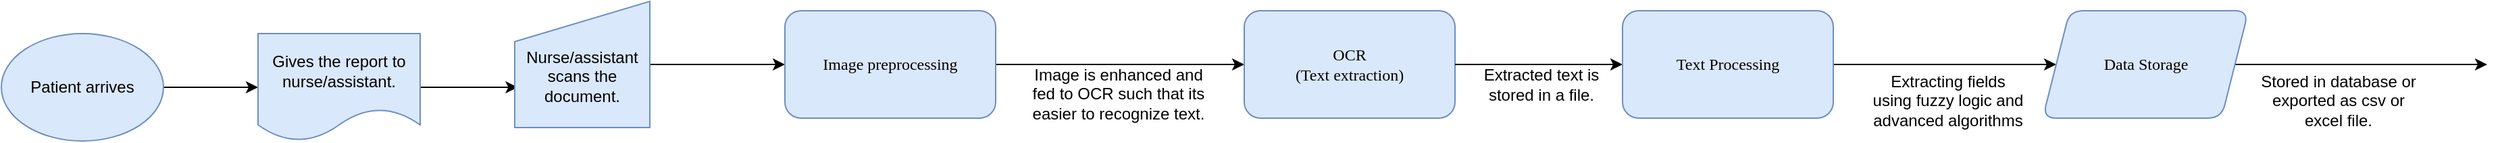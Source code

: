 <mxfile version="14.5.8" type="github">
  <diagram id="EFh0KBRHZETYjnB3pXdq" name="Page-1">
    <mxGraphModel dx="868" dy="489" grid="1" gridSize="10" guides="1" tooltips="1" connect="1" arrows="1" fold="1" page="1" pageScale="1" pageWidth="1169" pageHeight="827" math="0" shadow="0">
      <root>
        <mxCell id="0" />
        <mxCell id="1" parent="0" />
        <mxCell id="dkCvGYGIyC4ErIjuaoyi-1" value="" style="edgeStyle=orthogonalEdgeStyle;rounded=0;orthogonalLoop=1;jettySize=auto;html=1;entryX=0;entryY=0.5;entryDx=0;entryDy=0;" parent="1" source="dkCvGYGIyC4ErIjuaoyi-2" target="dkCvGYGIyC4ErIjuaoyi-4" edge="1">
          <mxGeometry relative="1" as="geometry">
            <mxPoint x="280" y="414" as="targetPoint" />
          </mxGeometry>
        </mxCell>
        <mxCell id="dkCvGYGIyC4ErIjuaoyi-2" value="Patient arrives" style="ellipse;whiteSpace=wrap;html=1;fillColor=#dae8fc;strokeColor=#6c8ebf;" parent="1" vertex="1">
          <mxGeometry x="90" y="374" width="120" height="80" as="geometry" />
        </mxCell>
        <mxCell id="dkCvGYGIyC4ErIjuaoyi-10" value="" style="edgeStyle=orthogonalEdgeStyle;rounded=0;orthogonalLoop=1;jettySize=auto;html=1;entryX=0.022;entryY=0.681;entryDx=0;entryDy=0;entryPerimeter=0;" parent="1" source="dkCvGYGIyC4ErIjuaoyi-4" target="dkCvGYGIyC4ErIjuaoyi-8" edge="1">
          <mxGeometry relative="1" as="geometry" />
        </mxCell>
        <mxCell id="dkCvGYGIyC4ErIjuaoyi-4" value="Gives the report to nurse/assistant." style="shape=document;whiteSpace=wrap;html=1;boundedLbl=1;fillColor=#dae8fc;strokeColor=#6c8ebf;" parent="1" vertex="1">
          <mxGeometry x="280" y="374" width="120" height="80" as="geometry" />
        </mxCell>
        <mxCell id="5trCwtWoMG07tatODE-i-2" value="" style="edgeStyle=orthogonalEdgeStyle;rounded=0;orthogonalLoop=1;jettySize=auto;html=1;" edge="1" parent="1" source="dkCvGYGIyC4ErIjuaoyi-8" target="5trCwtWoMG07tatODE-i-1">
          <mxGeometry relative="1" as="geometry" />
        </mxCell>
        <mxCell id="dkCvGYGIyC4ErIjuaoyi-8" value="&lt;div&gt;Nurse/assistant&lt;/div&gt;&lt;div&gt;scans the document.&lt;/div&gt;" style="shape=manualInput;whiteSpace=wrap;html=1;spacingTop=17;fillColor=#dae8fc;strokeColor=#6c8ebf;" parent="1" vertex="1">
          <mxGeometry x="470" y="350" width="100" height="94" as="geometry" />
        </mxCell>
        <mxCell id="5trCwtWoMG07tatODE-i-6" value="" style="edgeStyle=orthogonalEdgeStyle;rounded=0;orthogonalLoop=1;jettySize=auto;html=1;entryX=0;entryY=0.5;entryDx=0;entryDy=0;" edge="1" parent="1" source="5trCwtWoMG07tatODE-i-1" target="5trCwtWoMG07tatODE-i-8">
          <mxGeometry relative="1" as="geometry">
            <mxPoint x="910" y="397" as="targetPoint" />
          </mxGeometry>
        </mxCell>
        <mxCell id="5trCwtWoMG07tatODE-i-1" value="&lt;div&gt;Image preprocessing&lt;/div&gt;" style="rounded=1;whiteSpace=wrap;html=1;align=center;fillColor=#dae8fc;strokeColor=#6c8ebf;fontFamily=Times New Roman;" vertex="1" parent="1">
          <mxGeometry x="670" y="357" width="156" height="80" as="geometry" />
        </mxCell>
        <mxCell id="5trCwtWoMG07tatODE-i-8" value="&lt;div&gt;&lt;div&gt;OCR&lt;/div&gt;&lt;div&gt;(Text extraction)&lt;br&gt;&lt;/div&gt;&lt;/div&gt;" style="rounded=1;whiteSpace=wrap;html=1;align=center;fillColor=#dae8fc;strokeColor=#6c8ebf;fontFamily=Times New Roman;" vertex="1" parent="1">
          <mxGeometry x="1010" y="357" width="156" height="80" as="geometry" />
        </mxCell>
        <mxCell id="5trCwtWoMG07tatODE-i-9" value="" style="edgeStyle=orthogonalEdgeStyle;rounded=0;orthogonalLoop=1;jettySize=auto;html=1;exitX=1;exitY=0.5;exitDx=0;exitDy=0;" edge="1" parent="1" target="5trCwtWoMG07tatODE-i-11" source="5trCwtWoMG07tatODE-i-8">
          <mxGeometry relative="1" as="geometry">
            <mxPoint x="1140" y="397" as="sourcePoint" />
          </mxGeometry>
        </mxCell>
        <mxCell id="5trCwtWoMG07tatODE-i-10" value="" style="edgeStyle=orthogonalEdgeStyle;rounded=0;orthogonalLoop=1;jettySize=auto;html=1;" edge="1" parent="1" source="5trCwtWoMG07tatODE-i-11" target="5trCwtWoMG07tatODE-i-21">
          <mxGeometry relative="1" as="geometry">
            <mxPoint x="1598" y="397" as="targetPoint" />
          </mxGeometry>
        </mxCell>
        <mxCell id="5trCwtWoMG07tatODE-i-11" value="Text Processing" style="rounded=1;whiteSpace=wrap;html=1;align=center;fillColor=#dae8fc;strokeColor=#6c8ebf;fontFamily=Times New Roman;" vertex="1" parent="1">
          <mxGeometry x="1290" y="357" width="156" height="80" as="geometry" />
        </mxCell>
        <mxCell id="5trCwtWoMG07tatODE-i-12" value="&lt;div&gt;Extracted text is &lt;br&gt;&lt;/div&gt;&lt;div&gt;stored in a file.&lt;/div&gt;" style="text;html=1;strokeColor=none;fillColor=none;align=center;verticalAlign=middle;whiteSpace=wrap;rounded=0;" vertex="1" parent="1">
          <mxGeometry x="1180" y="387" width="100" height="50" as="geometry" />
        </mxCell>
        <mxCell id="5trCwtWoMG07tatODE-i-14" value="&lt;div&gt;Extracting fields &lt;br&gt;&lt;/div&gt;&lt;div&gt;using fuzzy logic and &lt;br&gt;&lt;/div&gt;advanced algorithms" style="text;html=1;strokeColor=none;fillColor=none;align=center;verticalAlign=middle;whiteSpace=wrap;rounded=0;" vertex="1" parent="1">
          <mxGeometry x="1461" y="395" width="140" height="57" as="geometry" />
        </mxCell>
        <mxCell id="5trCwtWoMG07tatODE-i-28" style="edgeStyle=orthogonalEdgeStyle;rounded=0;orthogonalLoop=1;jettySize=auto;html=1;" edge="1" parent="1" source="5trCwtWoMG07tatODE-i-21">
          <mxGeometry relative="1" as="geometry">
            <mxPoint x="1930" y="397" as="targetPoint" />
          </mxGeometry>
        </mxCell>
        <mxCell id="5trCwtWoMG07tatODE-i-21" value="Data Storage" style="shape=parallelogram;perimeter=parallelogramPerimeter;whiteSpace=wrap;html=1;fixedSize=1;rounded=1;strokeColor=#6c8ebf;fillColor=#dae8fc;spacingTop=-1;spacingLeft=1;fontFamily=Times New Roman;" vertex="1" parent="1">
          <mxGeometry x="1601" y="357" width="152.33" height="80" as="geometry" />
        </mxCell>
        <mxCell id="5trCwtWoMG07tatODE-i-26" value="&lt;div&gt;Stored in database or&lt;/div&gt;&lt;div&gt; exported as csv or excel file.&lt;/div&gt;" style="text;html=1;strokeColor=none;fillColor=none;align=center;verticalAlign=middle;whiteSpace=wrap;rounded=0;" vertex="1" parent="1">
          <mxGeometry x="1760" y="404" width="120" height="40" as="geometry" />
        </mxCell>
        <mxCell id="5trCwtWoMG07tatODE-i-27" value="&lt;div style=&quot;font-size: 12px&quot;&gt;Image is enhanced and &lt;br&gt;&lt;/div&gt;&lt;div style=&quot;font-size: 12px&quot;&gt;fed to OCR such that its &lt;br&gt;&lt;/div&gt;&lt;div style=&quot;font-size: 12px&quot;&gt;easier to recognize text.&lt;br style=&quot;font-size: 12px&quot;&gt;&lt;/div&gt;" style="text;html=1;strokeColor=none;fillColor=none;align=center;verticalAlign=middle;whiteSpace=wrap;rounded=0;" vertex="1" parent="1">
          <mxGeometry x="840" y="386" width="154" height="66" as="geometry" />
        </mxCell>
      </root>
    </mxGraphModel>
  </diagram>
</mxfile>

